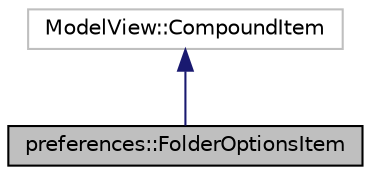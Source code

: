 digraph "preferences::FolderOptionsItem"
{
 // LATEX_PDF_SIZE
  edge [fontname="Helvetica",fontsize="10",labelfontname="Helvetica",labelfontsize="10"];
  node [fontname="Helvetica",fontsize="10",shape=record];
  Node1 [label="preferences::FolderOptionsItem",height=0.2,width=0.4,color="black", fillcolor="grey75", style="filled", fontcolor="black",tooltip="Drives item representation for editor."];
  Node2 -> Node1 [dir="back",color="midnightblue",fontsize="10",style="solid",fontname="Helvetica"];
  Node2 [label="ModelView::CompoundItem",height=0.2,width=0.4,color="grey75", fillcolor="white", style="filled",tooltip=" "];
}
